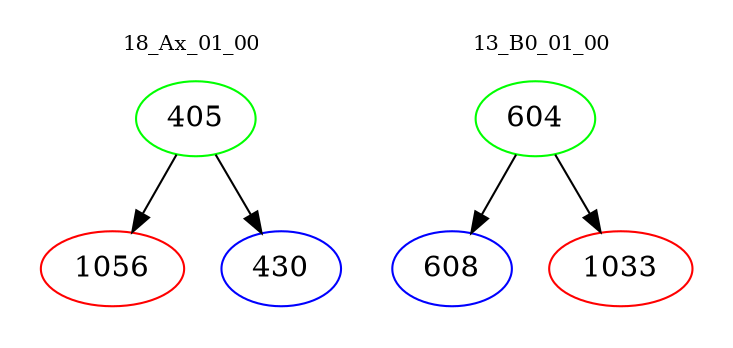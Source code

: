 digraph{
subgraph cluster_0 {
color = white
label = "18_Ax_01_00";
fontsize=10;
T0_405 [label="405", color="green"]
T0_405 -> T0_1056 [color="black"]
T0_1056 [label="1056", color="red"]
T0_405 -> T0_430 [color="black"]
T0_430 [label="430", color="blue"]
}
subgraph cluster_1 {
color = white
label = "13_B0_01_00";
fontsize=10;
T1_604 [label="604", color="green"]
T1_604 -> T1_608 [color="black"]
T1_608 [label="608", color="blue"]
T1_604 -> T1_1033 [color="black"]
T1_1033 [label="1033", color="red"]
}
}
